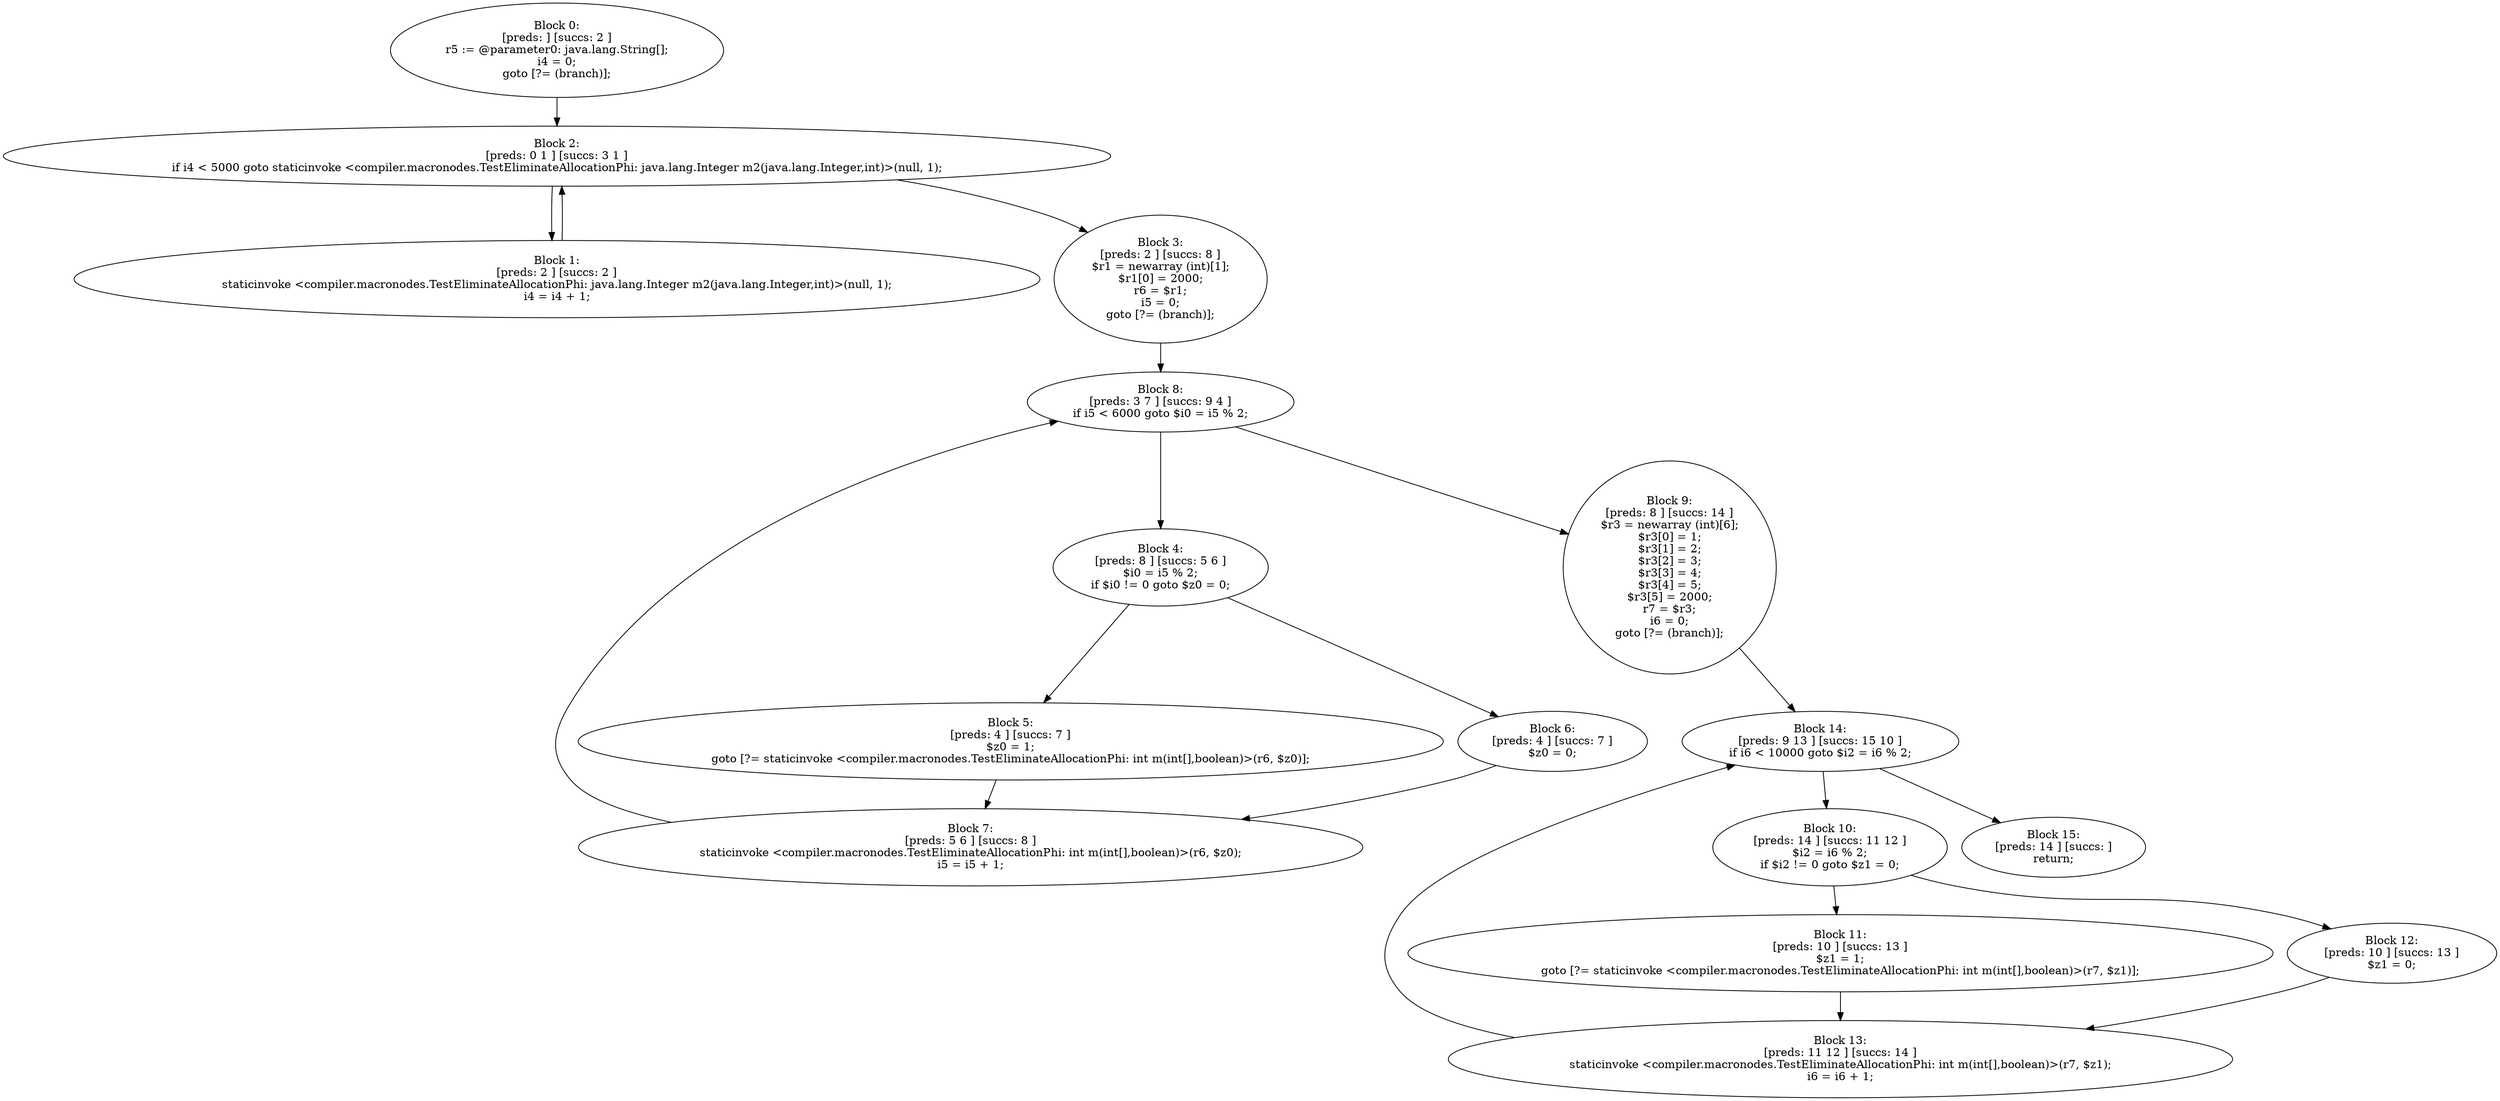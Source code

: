digraph "unitGraph" {
    "Block 0:
[preds: ] [succs: 2 ]
r5 := @parameter0: java.lang.String[];
i4 = 0;
goto [?= (branch)];
"
    "Block 1:
[preds: 2 ] [succs: 2 ]
staticinvoke <compiler.macronodes.TestEliminateAllocationPhi: java.lang.Integer m2(java.lang.Integer,int)>(null, 1);
i4 = i4 + 1;
"
    "Block 2:
[preds: 0 1 ] [succs: 3 1 ]
if i4 < 5000 goto staticinvoke <compiler.macronodes.TestEliminateAllocationPhi: java.lang.Integer m2(java.lang.Integer,int)>(null, 1);
"
    "Block 3:
[preds: 2 ] [succs: 8 ]
$r1 = newarray (int)[1];
$r1[0] = 2000;
r6 = $r1;
i5 = 0;
goto [?= (branch)];
"
    "Block 4:
[preds: 8 ] [succs: 5 6 ]
$i0 = i5 % 2;
if $i0 != 0 goto $z0 = 0;
"
    "Block 5:
[preds: 4 ] [succs: 7 ]
$z0 = 1;
goto [?= staticinvoke <compiler.macronodes.TestEliminateAllocationPhi: int m(int[],boolean)>(r6, $z0)];
"
    "Block 6:
[preds: 4 ] [succs: 7 ]
$z0 = 0;
"
    "Block 7:
[preds: 5 6 ] [succs: 8 ]
staticinvoke <compiler.macronodes.TestEliminateAllocationPhi: int m(int[],boolean)>(r6, $z0);
i5 = i5 + 1;
"
    "Block 8:
[preds: 3 7 ] [succs: 9 4 ]
if i5 < 6000 goto $i0 = i5 % 2;
"
    "Block 9:
[preds: 8 ] [succs: 14 ]
$r3 = newarray (int)[6];
$r3[0] = 1;
$r3[1] = 2;
$r3[2] = 3;
$r3[3] = 4;
$r3[4] = 5;
$r3[5] = 2000;
r7 = $r3;
i6 = 0;
goto [?= (branch)];
"
    "Block 10:
[preds: 14 ] [succs: 11 12 ]
$i2 = i6 % 2;
if $i2 != 0 goto $z1 = 0;
"
    "Block 11:
[preds: 10 ] [succs: 13 ]
$z1 = 1;
goto [?= staticinvoke <compiler.macronodes.TestEliminateAllocationPhi: int m(int[],boolean)>(r7, $z1)];
"
    "Block 12:
[preds: 10 ] [succs: 13 ]
$z1 = 0;
"
    "Block 13:
[preds: 11 12 ] [succs: 14 ]
staticinvoke <compiler.macronodes.TestEliminateAllocationPhi: int m(int[],boolean)>(r7, $z1);
i6 = i6 + 1;
"
    "Block 14:
[preds: 9 13 ] [succs: 15 10 ]
if i6 < 10000 goto $i2 = i6 % 2;
"
    "Block 15:
[preds: 14 ] [succs: ]
return;
"
    "Block 0:
[preds: ] [succs: 2 ]
r5 := @parameter0: java.lang.String[];
i4 = 0;
goto [?= (branch)];
"->"Block 2:
[preds: 0 1 ] [succs: 3 1 ]
if i4 < 5000 goto staticinvoke <compiler.macronodes.TestEliminateAllocationPhi: java.lang.Integer m2(java.lang.Integer,int)>(null, 1);
";
    "Block 1:
[preds: 2 ] [succs: 2 ]
staticinvoke <compiler.macronodes.TestEliminateAllocationPhi: java.lang.Integer m2(java.lang.Integer,int)>(null, 1);
i4 = i4 + 1;
"->"Block 2:
[preds: 0 1 ] [succs: 3 1 ]
if i4 < 5000 goto staticinvoke <compiler.macronodes.TestEliminateAllocationPhi: java.lang.Integer m2(java.lang.Integer,int)>(null, 1);
";
    "Block 2:
[preds: 0 1 ] [succs: 3 1 ]
if i4 < 5000 goto staticinvoke <compiler.macronodes.TestEliminateAllocationPhi: java.lang.Integer m2(java.lang.Integer,int)>(null, 1);
"->"Block 3:
[preds: 2 ] [succs: 8 ]
$r1 = newarray (int)[1];
$r1[0] = 2000;
r6 = $r1;
i5 = 0;
goto [?= (branch)];
";
    "Block 2:
[preds: 0 1 ] [succs: 3 1 ]
if i4 < 5000 goto staticinvoke <compiler.macronodes.TestEliminateAllocationPhi: java.lang.Integer m2(java.lang.Integer,int)>(null, 1);
"->"Block 1:
[preds: 2 ] [succs: 2 ]
staticinvoke <compiler.macronodes.TestEliminateAllocationPhi: java.lang.Integer m2(java.lang.Integer,int)>(null, 1);
i4 = i4 + 1;
";
    "Block 3:
[preds: 2 ] [succs: 8 ]
$r1 = newarray (int)[1];
$r1[0] = 2000;
r6 = $r1;
i5 = 0;
goto [?= (branch)];
"->"Block 8:
[preds: 3 7 ] [succs: 9 4 ]
if i5 < 6000 goto $i0 = i5 % 2;
";
    "Block 4:
[preds: 8 ] [succs: 5 6 ]
$i0 = i5 % 2;
if $i0 != 0 goto $z0 = 0;
"->"Block 5:
[preds: 4 ] [succs: 7 ]
$z0 = 1;
goto [?= staticinvoke <compiler.macronodes.TestEliminateAllocationPhi: int m(int[],boolean)>(r6, $z0)];
";
    "Block 4:
[preds: 8 ] [succs: 5 6 ]
$i0 = i5 % 2;
if $i0 != 0 goto $z0 = 0;
"->"Block 6:
[preds: 4 ] [succs: 7 ]
$z0 = 0;
";
    "Block 5:
[preds: 4 ] [succs: 7 ]
$z0 = 1;
goto [?= staticinvoke <compiler.macronodes.TestEliminateAllocationPhi: int m(int[],boolean)>(r6, $z0)];
"->"Block 7:
[preds: 5 6 ] [succs: 8 ]
staticinvoke <compiler.macronodes.TestEliminateAllocationPhi: int m(int[],boolean)>(r6, $z0);
i5 = i5 + 1;
";
    "Block 6:
[preds: 4 ] [succs: 7 ]
$z0 = 0;
"->"Block 7:
[preds: 5 6 ] [succs: 8 ]
staticinvoke <compiler.macronodes.TestEliminateAllocationPhi: int m(int[],boolean)>(r6, $z0);
i5 = i5 + 1;
";
    "Block 7:
[preds: 5 6 ] [succs: 8 ]
staticinvoke <compiler.macronodes.TestEliminateAllocationPhi: int m(int[],boolean)>(r6, $z0);
i5 = i5 + 1;
"->"Block 8:
[preds: 3 7 ] [succs: 9 4 ]
if i5 < 6000 goto $i0 = i5 % 2;
";
    "Block 8:
[preds: 3 7 ] [succs: 9 4 ]
if i5 < 6000 goto $i0 = i5 % 2;
"->"Block 9:
[preds: 8 ] [succs: 14 ]
$r3 = newarray (int)[6];
$r3[0] = 1;
$r3[1] = 2;
$r3[2] = 3;
$r3[3] = 4;
$r3[4] = 5;
$r3[5] = 2000;
r7 = $r3;
i6 = 0;
goto [?= (branch)];
";
    "Block 8:
[preds: 3 7 ] [succs: 9 4 ]
if i5 < 6000 goto $i0 = i5 % 2;
"->"Block 4:
[preds: 8 ] [succs: 5 6 ]
$i0 = i5 % 2;
if $i0 != 0 goto $z0 = 0;
";
    "Block 9:
[preds: 8 ] [succs: 14 ]
$r3 = newarray (int)[6];
$r3[0] = 1;
$r3[1] = 2;
$r3[2] = 3;
$r3[3] = 4;
$r3[4] = 5;
$r3[5] = 2000;
r7 = $r3;
i6 = 0;
goto [?= (branch)];
"->"Block 14:
[preds: 9 13 ] [succs: 15 10 ]
if i6 < 10000 goto $i2 = i6 % 2;
";
    "Block 10:
[preds: 14 ] [succs: 11 12 ]
$i2 = i6 % 2;
if $i2 != 0 goto $z1 = 0;
"->"Block 11:
[preds: 10 ] [succs: 13 ]
$z1 = 1;
goto [?= staticinvoke <compiler.macronodes.TestEliminateAllocationPhi: int m(int[],boolean)>(r7, $z1)];
";
    "Block 10:
[preds: 14 ] [succs: 11 12 ]
$i2 = i6 % 2;
if $i2 != 0 goto $z1 = 0;
"->"Block 12:
[preds: 10 ] [succs: 13 ]
$z1 = 0;
";
    "Block 11:
[preds: 10 ] [succs: 13 ]
$z1 = 1;
goto [?= staticinvoke <compiler.macronodes.TestEliminateAllocationPhi: int m(int[],boolean)>(r7, $z1)];
"->"Block 13:
[preds: 11 12 ] [succs: 14 ]
staticinvoke <compiler.macronodes.TestEliminateAllocationPhi: int m(int[],boolean)>(r7, $z1);
i6 = i6 + 1;
";
    "Block 12:
[preds: 10 ] [succs: 13 ]
$z1 = 0;
"->"Block 13:
[preds: 11 12 ] [succs: 14 ]
staticinvoke <compiler.macronodes.TestEliminateAllocationPhi: int m(int[],boolean)>(r7, $z1);
i6 = i6 + 1;
";
    "Block 13:
[preds: 11 12 ] [succs: 14 ]
staticinvoke <compiler.macronodes.TestEliminateAllocationPhi: int m(int[],boolean)>(r7, $z1);
i6 = i6 + 1;
"->"Block 14:
[preds: 9 13 ] [succs: 15 10 ]
if i6 < 10000 goto $i2 = i6 % 2;
";
    "Block 14:
[preds: 9 13 ] [succs: 15 10 ]
if i6 < 10000 goto $i2 = i6 % 2;
"->"Block 15:
[preds: 14 ] [succs: ]
return;
";
    "Block 14:
[preds: 9 13 ] [succs: 15 10 ]
if i6 < 10000 goto $i2 = i6 % 2;
"->"Block 10:
[preds: 14 ] [succs: 11 12 ]
$i2 = i6 % 2;
if $i2 != 0 goto $z1 = 0;
";
}
